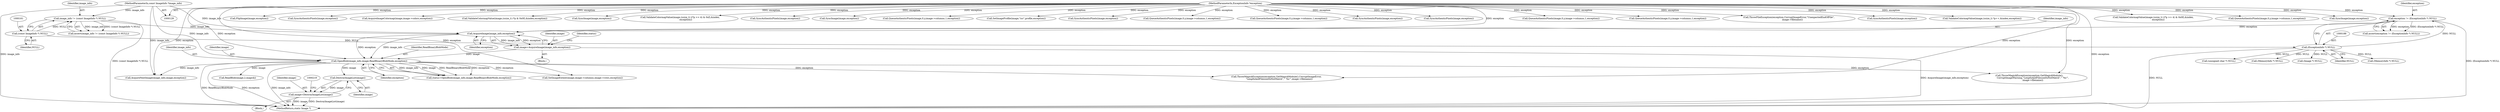 digraph "0_ImageMagick_fe3066122ef72c82415811d25e9e3fad622c0a99@pointer" {
"1000215" [label="(Call,DestroyImageList(image))"];
"1000203" [label="(Call,OpenBlob(image_info,image,ReadBinaryBlobMode,exception))"];
"1000198" [label="(Call,AcquireImage(image_info,exception))"];
"1000158" [label="(Call,image_info != (const ImageInfo *) NULL)"];
"1000130" [label="(MethodParameterIn,const ImageInfo *image_info)"];
"1000160" [label="(Call,(const ImageInfo *) NULL)"];
"1000185" [label="(Call,exception != (ExceptionInfo *) NULL)"];
"1000131" [label="(MethodParameterIn,ExceptionInfo *exception)"];
"1000187" [label="(Call,(ExceptionInfo *) NULL)"];
"1000196" [label="(Call,image=AcquireImage(image_info,exception))"];
"1000213" [label="(Call,image=DestroyImageList(image))"];
"1000204" [label="(Identifier,image_info)"];
"1003016" [label="(Call,QueueAuthenticPixels(image,0,y,image->columns,1,exception))"];
"1001184" [label="(Call,ThrowMagickException(exception,GetMagickModule(),CorruptImageError,\n        \"LengthAndFilesizeDoNotMatch\",\"`%s'\",image->filename))"];
"1002892" [label="(Call,SyncAuthenticPixels(image,exception))"];
"1001528" [label="(Call,SetImageExtent(image,image->columns,image->rows,exception))"];
"1003414" [label="(Call,SyncAuthenticPixels(image,exception))"];
"1003522" [label="(Call,QueueAuthenticPixels(image,0,y,image->columns,1,exception))"];
"1001932" [label="(Call,(MemoryInfo *) NULL)"];
"1001205" [label="(Call,ThrowMagickException(exception,GetMagickModule(),\n          CorruptImageWarning,\"LengthAndFilesizeDoNotMatch\",\"`%s'\",\n          image->filename))"];
"1002441" [label="(Call,QueueAuthenticPixels(image,0,y,image->columns,1,exception))"];
"1003797" [label="(Call,ThrowFileException(exception,CorruptImageError,\"UnexpectedEndOfFile\",\n          image->filename))"];
"1000218" [label="(Call,(Image *) NULL)"];
"1000200" [label="(Identifier,exception)"];
"1000186" [label="(Identifier,exception)"];
"1000184" [label="(Call,assert(exception != (ExceptionInfo *) NULL))"];
"1002752" [label="(Call,SyncAuthenticPixels(image,exception))"];
"1002872" [label="(Call,ValidateColormapValue(image,(ssize_t) *p++,&index,exception))"];
"1000203" [label="(Call,OpenBlob(image_info,image,ReadBinaryBlobMode,exception))"];
"1002665" [label="(Call,ValidateColormapValue(image,(ssize_t) ((*p >> 4) & 0x0f),&index,\n              exception))"];
"1003353" [label="(Call,QueueAuthenticPixels(image,0,y,image->columns,1,exception))"];
"1000212" [label="(Block,)"];
"1002939" [label="(Call,SyncImage(image,exception))"];
"1000159" [label="(Identifier,image_info)"];
"1000198" [label="(Call,AcquireImage(image_info,exception))"];
"1003815" [label="(Call,FlipImage(image,exception))"];
"1000162" [label="(Identifier,NULL)"];
"1000187" [label="(Call,(ExceptionInfo *) NULL)"];
"1003727" [label="(Call,SyncAuthenticPixels(image,exception))"];
"1000214" [label="(Identifier,image)"];
"1000157" [label="(Call,assert(image_info != (const ImageInfo *) NULL))"];
"1001572" [label="(Call,AcquireImageColormap(image,image->colors,exception))"];
"1002686" [label="(Call,ValidateColormapValue(image,(ssize_t) (*p & 0x0f),&index,exception))"];
"1000197" [label="(Identifier,image)"];
"1000130" [label="(MethodParameterIn,const ImageInfo *image_info)"];
"1000205" [label="(Identifier,image)"];
"1001863" [label="(Call,(MemoryInfo *) NULL)"];
"1000201" [label="(Call,status=OpenBlob(image_info,image,ReadBinaryBlobMode,exception))"];
"1002788" [label="(Call,SyncImage(image,exception))"];
"1000189" [label="(Identifier,NULL)"];
"1000213" [label="(Call,image=DestroyImageList(image))"];
"1002716" [label="(Call,ValidateColormapValue(image,(ssize_t) ((*p >> 4) & 0xf),&index,\n                exception))"];
"1000242" [label="(Call,ReadBlob(image,2,magick))"];
"1000215" [label="(Call,DestroyImageList(image))"];
"1000206" [label="(Identifier,ReadBinaryBlobMode)"];
"1000196" [label="(Call,image=AcquireImage(image_info,exception))"];
"1000158" [label="(Call,image_info != (const ImageInfo *) NULL)"];
"1003261" [label="(Call,SyncAuthenticPixels(image,exception))"];
"1001600" [label="(Call,(unsigned char *) NULL)"];
"1002595" [label="(Call,SyncImage(image,exception))"];
"1000132" [label="(Block,)"];
"1002632" [label="(Call,QueueAuthenticPixels(image,0,y,image->columns,1,exception))"];
"1003975" [label="(Call,SetImageProfile(image,\"icc\",profile,exception))"];
"1000216" [label="(Identifier,image)"];
"1000160" [label="(Call,(const ImageInfo *) NULL)"];
"1002559" [label="(Call,SyncAuthenticPixels(image,exception))"];
"1004052" [label="(Call,AcquireNextImage(image_info,image,exception))"];
"1000131" [label="(MethodParameterIn,ExceptionInfo *exception)"];
"1000202" [label="(Identifier,status)"];
"1000185" [label="(Call,exception != (ExceptionInfo *) NULL)"];
"1004105" [label="(MethodReturn,static Image *)"];
"1000199" [label="(Identifier,image_info)"];
"1000207" [label="(Identifier,exception)"];
"1002842" [label="(Call,QueueAuthenticPixels(image,0,y,image->columns,1,exception))"];
"1000215" -> "1000213"  [label="AST: "];
"1000215" -> "1000216"  [label="CFG: "];
"1000216" -> "1000215"  [label="AST: "];
"1000213" -> "1000215"  [label="CFG: "];
"1000215" -> "1000213"  [label="DDG: image"];
"1000203" -> "1000215"  [label="DDG: image"];
"1000203" -> "1000201"  [label="AST: "];
"1000203" -> "1000207"  [label="CFG: "];
"1000204" -> "1000203"  [label="AST: "];
"1000205" -> "1000203"  [label="AST: "];
"1000206" -> "1000203"  [label="AST: "];
"1000207" -> "1000203"  [label="AST: "];
"1000201" -> "1000203"  [label="CFG: "];
"1000203" -> "1004105"  [label="DDG: ReadBinaryBlobMode"];
"1000203" -> "1004105"  [label="DDG: exception"];
"1000203" -> "1004105"  [label="DDG: image_info"];
"1000203" -> "1000201"  [label="DDG: image_info"];
"1000203" -> "1000201"  [label="DDG: image"];
"1000203" -> "1000201"  [label="DDG: ReadBinaryBlobMode"];
"1000203" -> "1000201"  [label="DDG: exception"];
"1000198" -> "1000203"  [label="DDG: image_info"];
"1000198" -> "1000203"  [label="DDG: exception"];
"1000130" -> "1000203"  [label="DDG: image_info"];
"1000196" -> "1000203"  [label="DDG: image"];
"1000131" -> "1000203"  [label="DDG: exception"];
"1000203" -> "1000242"  [label="DDG: image"];
"1000203" -> "1001184"  [label="DDG: exception"];
"1000203" -> "1001205"  [label="DDG: exception"];
"1000203" -> "1001528"  [label="DDG: exception"];
"1000203" -> "1004052"  [label="DDG: image_info"];
"1000198" -> "1000196"  [label="AST: "];
"1000198" -> "1000200"  [label="CFG: "];
"1000199" -> "1000198"  [label="AST: "];
"1000200" -> "1000198"  [label="AST: "];
"1000196" -> "1000198"  [label="CFG: "];
"1000198" -> "1000196"  [label="DDG: image_info"];
"1000198" -> "1000196"  [label="DDG: exception"];
"1000158" -> "1000198"  [label="DDG: image_info"];
"1000130" -> "1000198"  [label="DDG: image_info"];
"1000185" -> "1000198"  [label="DDG: exception"];
"1000131" -> "1000198"  [label="DDG: exception"];
"1000158" -> "1000157"  [label="AST: "];
"1000158" -> "1000160"  [label="CFG: "];
"1000159" -> "1000158"  [label="AST: "];
"1000160" -> "1000158"  [label="AST: "];
"1000157" -> "1000158"  [label="CFG: "];
"1000158" -> "1004105"  [label="DDG: (const ImageInfo *) NULL"];
"1000158" -> "1000157"  [label="DDG: image_info"];
"1000158" -> "1000157"  [label="DDG: (const ImageInfo *) NULL"];
"1000130" -> "1000158"  [label="DDG: image_info"];
"1000160" -> "1000158"  [label="DDG: NULL"];
"1000130" -> "1000129"  [label="AST: "];
"1000130" -> "1004105"  [label="DDG: image_info"];
"1000130" -> "1004052"  [label="DDG: image_info"];
"1000160" -> "1000162"  [label="CFG: "];
"1000161" -> "1000160"  [label="AST: "];
"1000162" -> "1000160"  [label="AST: "];
"1000160" -> "1000187"  [label="DDG: NULL"];
"1000185" -> "1000184"  [label="AST: "];
"1000185" -> "1000187"  [label="CFG: "];
"1000186" -> "1000185"  [label="AST: "];
"1000187" -> "1000185"  [label="AST: "];
"1000184" -> "1000185"  [label="CFG: "];
"1000185" -> "1004105"  [label="DDG: (ExceptionInfo *) NULL"];
"1000185" -> "1000184"  [label="DDG: exception"];
"1000185" -> "1000184"  [label="DDG: (ExceptionInfo *) NULL"];
"1000131" -> "1000185"  [label="DDG: exception"];
"1000187" -> "1000185"  [label="DDG: NULL"];
"1000131" -> "1000129"  [label="AST: "];
"1000131" -> "1004105"  [label="DDG: exception"];
"1000131" -> "1001184"  [label="DDG: exception"];
"1000131" -> "1001205"  [label="DDG: exception"];
"1000131" -> "1001528"  [label="DDG: exception"];
"1000131" -> "1001572"  [label="DDG: exception"];
"1000131" -> "1002441"  [label="DDG: exception"];
"1000131" -> "1002559"  [label="DDG: exception"];
"1000131" -> "1002595"  [label="DDG: exception"];
"1000131" -> "1002632"  [label="DDG: exception"];
"1000131" -> "1002665"  [label="DDG: exception"];
"1000131" -> "1002686"  [label="DDG: exception"];
"1000131" -> "1002716"  [label="DDG: exception"];
"1000131" -> "1002752"  [label="DDG: exception"];
"1000131" -> "1002788"  [label="DDG: exception"];
"1000131" -> "1002842"  [label="DDG: exception"];
"1000131" -> "1002872"  [label="DDG: exception"];
"1000131" -> "1002892"  [label="DDG: exception"];
"1000131" -> "1002939"  [label="DDG: exception"];
"1000131" -> "1003016"  [label="DDG: exception"];
"1000131" -> "1003261"  [label="DDG: exception"];
"1000131" -> "1003353"  [label="DDG: exception"];
"1000131" -> "1003414"  [label="DDG: exception"];
"1000131" -> "1003522"  [label="DDG: exception"];
"1000131" -> "1003727"  [label="DDG: exception"];
"1000131" -> "1003797"  [label="DDG: exception"];
"1000131" -> "1003815"  [label="DDG: exception"];
"1000131" -> "1003975"  [label="DDG: exception"];
"1000131" -> "1004052"  [label="DDG: exception"];
"1000187" -> "1000189"  [label="CFG: "];
"1000188" -> "1000187"  [label="AST: "];
"1000189" -> "1000187"  [label="AST: "];
"1000187" -> "1004105"  [label="DDG: NULL"];
"1000187" -> "1000218"  [label="DDG: NULL"];
"1000187" -> "1001600"  [label="DDG: NULL"];
"1000187" -> "1001863"  [label="DDG: NULL"];
"1000187" -> "1001932"  [label="DDG: NULL"];
"1000196" -> "1000132"  [label="AST: "];
"1000197" -> "1000196"  [label="AST: "];
"1000202" -> "1000196"  [label="CFG: "];
"1000196" -> "1004105"  [label="DDG: AcquireImage(image_info,exception)"];
"1000213" -> "1000212"  [label="AST: "];
"1000214" -> "1000213"  [label="AST: "];
"1000219" -> "1000213"  [label="CFG: "];
"1000213" -> "1004105"  [label="DDG: image"];
"1000213" -> "1004105"  [label="DDG: DestroyImageList(image)"];
}
